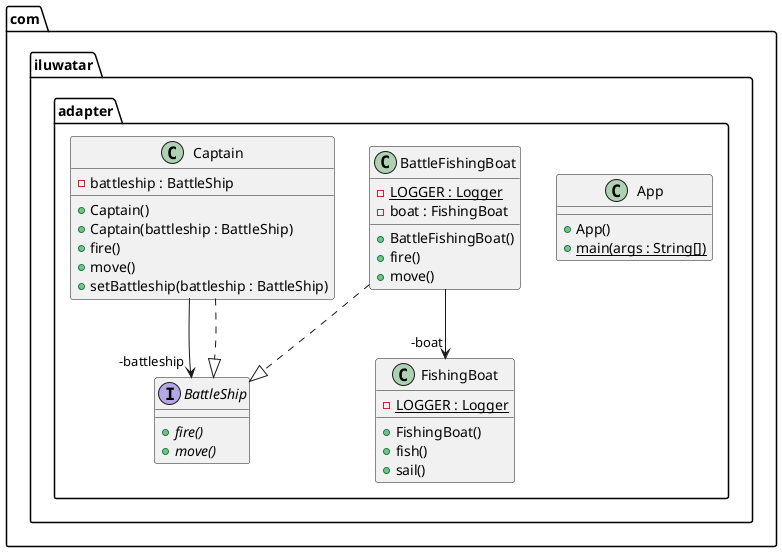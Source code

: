 @startuml
package com.iluwatar.adapter {
  class App {
    + App()
    + main(args : String[]) {static}
  }
  class BattleFishingBoat {
    - LOGGER : Logger {static}
    - boat : FishingBoat
    + BattleFishingBoat()
    + fire()
    + move()
  }
  interface BattleShip {
    + fire() {abstract}
    + move() {abstract}
  }
  class Captain {
    - battleship : BattleShip
    + Captain()
    + Captain(battleship : BattleShip)
    + fire()
    + move()
    + setBattleship(battleship : BattleShip)
  }
  class FishingBoat {
    - LOGGER : Logger {static}
    + FishingBoat()
    + fish()
    + sail()
  }
}
BattleFishingBoat -->  "-boat" FishingBoat
Captain -->  "-battleship" BattleShip
BattleFishingBoat ..|> BattleShip 
Captain ..|> BattleShip 
@enduml